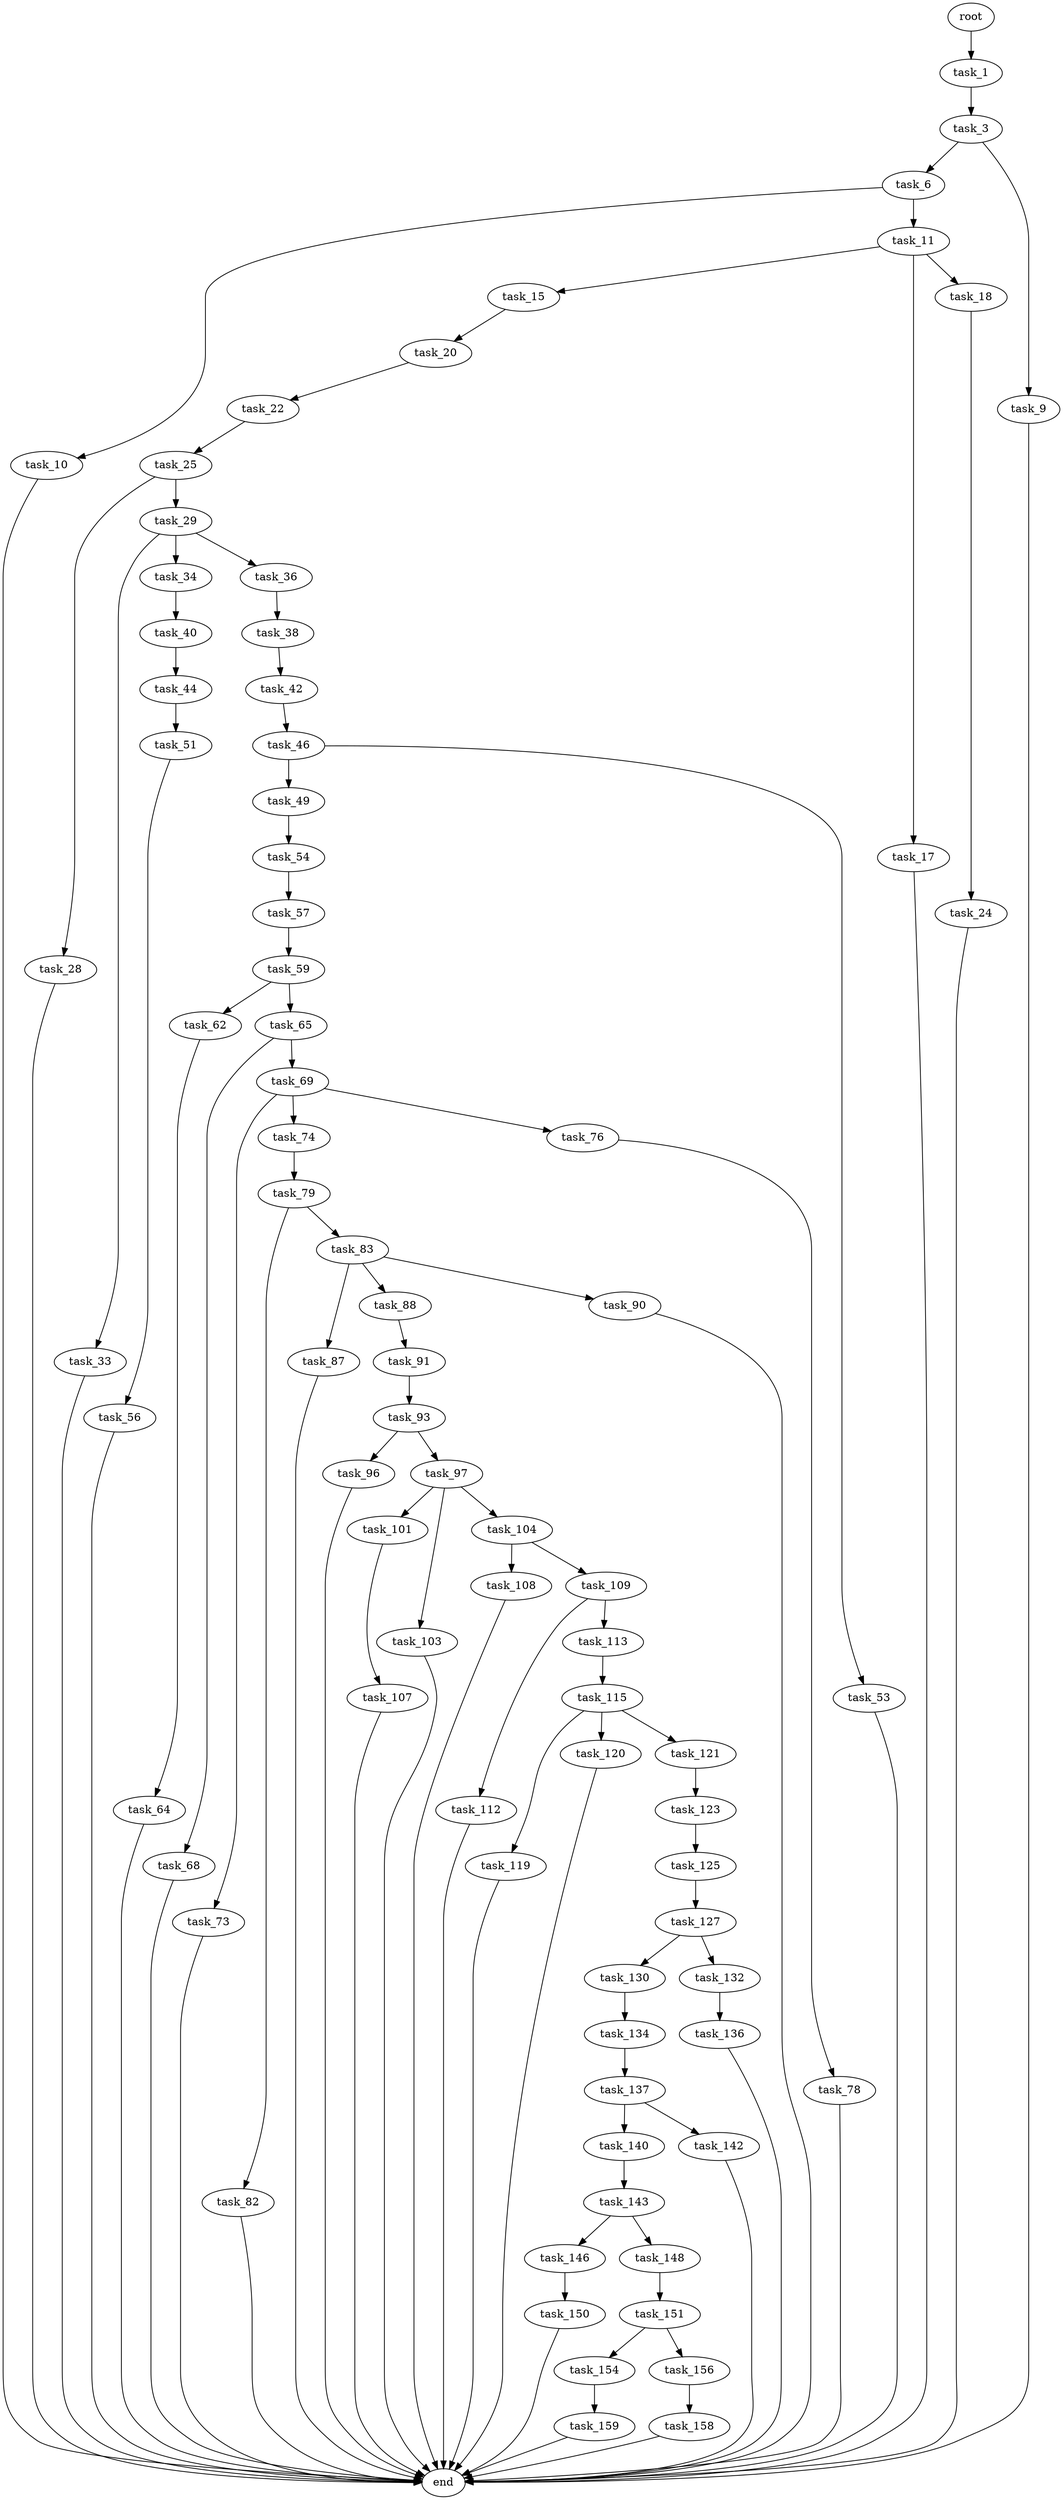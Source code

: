 digraph G {
  root [size="0.000000"];
  task_1 [size="549755813888.000000"];
  task_3 [size="44071868966.000000"];
  task_6 [size="4494790455.000000"];
  task_9 [size="507731398612.000000"];
  task_10 [size="1067217062710.000000"];
  task_11 [size="1073741824000.000000"];
  task_15 [size="7723316134.000000"];
  task_17 [size="914459532.000000"];
  task_18 [size="28991029248.000000"];
  task_20 [size="7083746424.000000"];
  task_22 [size="93252021982.000000"];
  task_24 [size="37405273760.000000"];
  task_25 [size="24660406642.000000"];
  task_28 [size="67346917020.000000"];
  task_29 [size="470218821361.000000"];
  task_33 [size="368293445632.000000"];
  task_34 [size="782757789696.000000"];
  task_36 [size="574402223404.000000"];
  task_38 [size="368293445632.000000"];
  task_40 [size="311982010002.000000"];
  task_42 [size="758938139305.000000"];
  task_44 [size="231928233984.000000"];
  task_46 [size="2904137165.000000"];
  task_49 [size="92695330659.000000"];
  task_51 [size="2141284541.000000"];
  task_53 [size="81436298344.000000"];
  task_54 [size="406853210182.000000"];
  task_56 [size="782757789696.000000"];
  task_57 [size="8589934592.000000"];
  task_59 [size="46468112038.000000"];
  task_62 [size="6211273992.000000"];
  task_64 [size="368293445632.000000"];
  task_65 [size="1073741824000.000000"];
  task_68 [size="37236778185.000000"];
  task_69 [size="11829679942.000000"];
  task_73 [size="1073741824000.000000"];
  task_74 [size="32704489998.000000"];
  task_76 [size="8589934592.000000"];
  task_78 [size="5901918078.000000"];
  task_79 [size="855564509232.000000"];
  task_82 [size="447837849089.000000"];
  task_83 [size="33478220831.000000"];
  task_87 [size="3926279375.000000"];
  task_88 [size="371851720025.000000"];
  task_90 [size="410018165450.000000"];
  task_91 [size="240902825534.000000"];
  task_93 [size="6917135573.000000"];
  task_96 [size="535697761815.000000"];
  task_97 [size="4789839938.000000"];
  task_101 [size="13865746926.000000"];
  task_103 [size="40575693040.000000"];
  task_104 [size="1001997785.000000"];
  task_107 [size="134217728000.000000"];
  task_108 [size="903491818976.000000"];
  task_109 [size="2056860559.000000"];
  task_112 [size="134217728000.000000"];
  task_113 [size="276277195859.000000"];
  task_115 [size="1356129994248.000000"];
  task_119 [size="841394743.000000"];
  task_120 [size="368293445632.000000"];
  task_121 [size="11707388878.000000"];
  task_123 [size="45661414191.000000"];
  task_125 [size="506700991217.000000"];
  task_127 [size="169022438384.000000"];
  task_130 [size="997123681.000000"];
  task_132 [size="338506373036.000000"];
  task_134 [size="31313894708.000000"];
  task_136 [size="5307803801.000000"];
  task_137 [size="19254537514.000000"];
  task_140 [size="134217728000.000000"];
  task_142 [size="6716214668.000000"];
  task_143 [size="11381773650.000000"];
  task_146 [size="10321109484.000000"];
  task_148 [size="165595866171.000000"];
  task_150 [size="231928233984.000000"];
  task_151 [size="1091780811969.000000"];
  task_154 [size="8589934592.000000"];
  task_156 [size="33472144215.000000"];
  task_158 [size="300834125320.000000"];
  task_159 [size="5395336559.000000"];
  end [size="0.000000"];

  root -> task_1 [size="1.000000"];
  task_1 -> task_3 [size="536870912.000000"];
  task_3 -> task_6 [size="838860800.000000"];
  task_3 -> task_9 [size="838860800.000000"];
  task_6 -> task_10 [size="134217728.000000"];
  task_6 -> task_11 [size="134217728.000000"];
  task_9 -> end [size="1.000000"];
  task_10 -> end [size="1.000000"];
  task_11 -> task_15 [size="838860800.000000"];
  task_11 -> task_17 [size="838860800.000000"];
  task_11 -> task_18 [size="838860800.000000"];
  task_15 -> task_20 [size="134217728.000000"];
  task_17 -> end [size="1.000000"];
  task_18 -> task_24 [size="75497472.000000"];
  task_20 -> task_22 [size="134217728.000000"];
  task_22 -> task_25 [size="134217728.000000"];
  task_24 -> end [size="1.000000"];
  task_25 -> task_28 [size="838860800.000000"];
  task_25 -> task_29 [size="838860800.000000"];
  task_28 -> end [size="1.000000"];
  task_29 -> task_33 [size="301989888.000000"];
  task_29 -> task_34 [size="301989888.000000"];
  task_29 -> task_36 [size="301989888.000000"];
  task_33 -> end [size="1.000000"];
  task_34 -> task_40 [size="679477248.000000"];
  task_36 -> task_38 [size="536870912.000000"];
  task_38 -> task_42 [size="411041792.000000"];
  task_40 -> task_44 [size="209715200.000000"];
  task_42 -> task_46 [size="536870912.000000"];
  task_44 -> task_51 [size="301989888.000000"];
  task_46 -> task_49 [size="209715200.000000"];
  task_46 -> task_53 [size="209715200.000000"];
  task_49 -> task_54 [size="411041792.000000"];
  task_51 -> task_56 [size="33554432.000000"];
  task_53 -> end [size="1.000000"];
  task_54 -> task_57 [size="411041792.000000"];
  task_56 -> end [size="1.000000"];
  task_57 -> task_59 [size="33554432.000000"];
  task_59 -> task_62 [size="838860800.000000"];
  task_59 -> task_65 [size="838860800.000000"];
  task_62 -> task_64 [size="679477248.000000"];
  task_64 -> end [size="1.000000"];
  task_65 -> task_68 [size="838860800.000000"];
  task_65 -> task_69 [size="838860800.000000"];
  task_68 -> end [size="1.000000"];
  task_69 -> task_73 [size="536870912.000000"];
  task_69 -> task_74 [size="536870912.000000"];
  task_69 -> task_76 [size="536870912.000000"];
  task_73 -> end [size="1.000000"];
  task_74 -> task_79 [size="536870912.000000"];
  task_76 -> task_78 [size="33554432.000000"];
  task_78 -> end [size="1.000000"];
  task_79 -> task_82 [size="838860800.000000"];
  task_79 -> task_83 [size="838860800.000000"];
  task_82 -> end [size="1.000000"];
  task_83 -> task_87 [size="536870912.000000"];
  task_83 -> task_88 [size="536870912.000000"];
  task_83 -> task_90 [size="536870912.000000"];
  task_87 -> end [size="1.000000"];
  task_88 -> task_91 [size="411041792.000000"];
  task_90 -> end [size="1.000000"];
  task_91 -> task_93 [size="301989888.000000"];
  task_93 -> task_96 [size="301989888.000000"];
  task_93 -> task_97 [size="301989888.000000"];
  task_96 -> end [size="1.000000"];
  task_97 -> task_101 [size="75497472.000000"];
  task_97 -> task_103 [size="75497472.000000"];
  task_97 -> task_104 [size="75497472.000000"];
  task_101 -> task_107 [size="301989888.000000"];
  task_103 -> end [size="1.000000"];
  task_104 -> task_108 [size="33554432.000000"];
  task_104 -> task_109 [size="33554432.000000"];
  task_107 -> end [size="1.000000"];
  task_108 -> end [size="1.000000"];
  task_109 -> task_112 [size="75497472.000000"];
  task_109 -> task_113 [size="75497472.000000"];
  task_112 -> end [size="1.000000"];
  task_113 -> task_115 [size="301989888.000000"];
  task_115 -> task_119 [size="838860800.000000"];
  task_115 -> task_120 [size="838860800.000000"];
  task_115 -> task_121 [size="838860800.000000"];
  task_119 -> end [size="1.000000"];
  task_120 -> end [size="1.000000"];
  task_121 -> task_123 [size="209715200.000000"];
  task_123 -> task_125 [size="134217728.000000"];
  task_125 -> task_127 [size="411041792.000000"];
  task_127 -> task_130 [size="536870912.000000"];
  task_127 -> task_132 [size="536870912.000000"];
  task_130 -> task_134 [size="33554432.000000"];
  task_132 -> task_136 [size="411041792.000000"];
  task_134 -> task_137 [size="679477248.000000"];
  task_136 -> end [size="1.000000"];
  task_137 -> task_140 [size="411041792.000000"];
  task_137 -> task_142 [size="411041792.000000"];
  task_140 -> task_143 [size="209715200.000000"];
  task_142 -> end [size="1.000000"];
  task_143 -> task_146 [size="301989888.000000"];
  task_143 -> task_148 [size="301989888.000000"];
  task_146 -> task_150 [size="838860800.000000"];
  task_148 -> task_151 [size="134217728.000000"];
  task_150 -> end [size="1.000000"];
  task_151 -> task_154 [size="679477248.000000"];
  task_151 -> task_156 [size="679477248.000000"];
  task_154 -> task_159 [size="33554432.000000"];
  task_156 -> task_158 [size="838860800.000000"];
  task_158 -> end [size="1.000000"];
  task_159 -> end [size="1.000000"];
}
